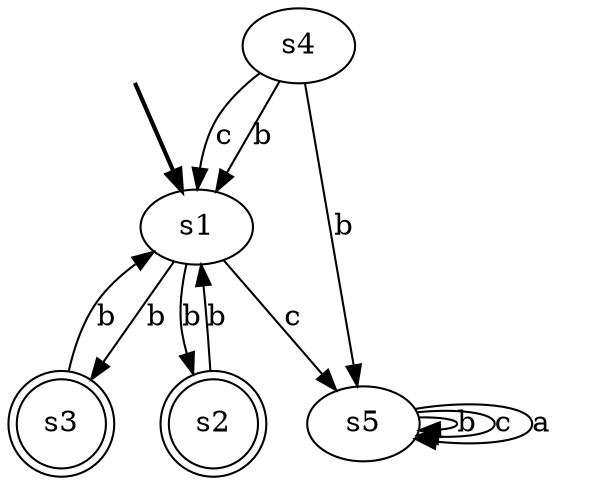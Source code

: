digraph {
	fakes1 [style=invisible]
	s4
	s5
	s3 [shape=doublecircle]
	s1 [root=true]
	s2 [shape=doublecircle]
	fakes1 -> s1 [style=bold]
	s4 -> s5 [label=b]
	s4 -> s1 [label=b]
	s4 -> s1 [label=c]
	s5 -> s5 [label=b]
	s5 -> s5 [label=c]
	s5 -> s5 [label=a]
	s2 -> s1 [label=b]
	s1 -> s3 [label=b]
	s1 -> s2 [label=b]
	s1 -> s5 [label=c]
	s3 -> s1 [label=b]
}
